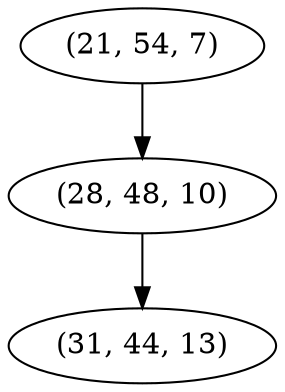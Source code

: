 digraph tree {
    "(21, 54, 7)";
    "(28, 48, 10)";
    "(31, 44, 13)";
    "(21, 54, 7)" -> "(28, 48, 10)";
    "(28, 48, 10)" -> "(31, 44, 13)";
}
